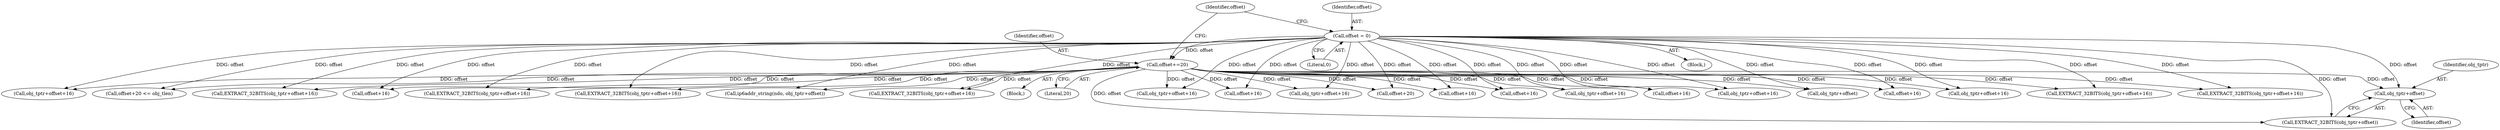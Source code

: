 digraph "0_tcpdump_d97e94223720684c6aa740ff219e0d19426c2220@pointer" {
"1001310" [label="(Call,obj_tptr+offset)"];
"1001392" [label="(Call,offset+=20)"];
"1001288" [label="(Call,offset = 0)"];
"1001347" [label="(Call,EXTRACT_32BITS(obj_tptr+offset+16))"];
"1001294" [label="(Identifier,offset)"];
"1001359" [label="(Call,EXTRACT_32BITS(obj_tptr+offset+16))"];
"1001378" [label="(Call,obj_tptr+offset+16)"];
"1001377" [label="(Call,EXTRACT_32BITS(obj_tptr+offset+16))"];
"1001322" [label="(Call,obj_tptr+offset+16)"];
"1001392" [label="(Call,offset+=20)"];
"1001321" [label="(Call,EXTRACT_32BITS(obj_tptr+offset+16))"];
"1001304" [label="(Call,ip6addr_string(ndo, obj_tptr+offset))"];
"1001385" [label="(Call,EXTRACT_32BITS(obj_tptr+offset+16))"];
"1001388" [label="(Call,offset+16)"];
"1001350" [label="(Call,offset+16)"];
"1001309" [label="(Call,EXTRACT_32BITS(obj_tptr+offset))"];
"1001393" [label="(Identifier,offset)"];
"1001380" [label="(Call,offset+16)"];
"1001360" [label="(Call,obj_tptr+offset+16)"];
"1001362" [label="(Call,offset+16)"];
"1001290" [label="(Literal,0)"];
"1001334" [label="(Call,offset+16)"];
"1001292" [label="(Call,offset+20 <= obj_tlen)"];
"1001293" [label="(Call,offset+20)"];
"1001297" [label="(Block,)"];
"1001288" [label="(Call,offset = 0)"];
"1001394" [label="(Literal,20)"];
"1001386" [label="(Call,obj_tptr+offset+16)"];
"1001310" [label="(Call,obj_tptr+offset)"];
"1001332" [label="(Call,obj_tptr+offset+16)"];
"1001312" [label="(Identifier,offset)"];
"1001306" [label="(Call,obj_tptr+offset)"];
"1001324" [label="(Call,offset+16)"];
"1001289" [label="(Identifier,offset)"];
"1001311" [label="(Identifier,obj_tptr)"];
"1001177" [label="(Block,)"];
"1001348" [label="(Call,obj_tptr+offset+16)"];
"1001331" [label="(Call,EXTRACT_32BITS(obj_tptr+offset+16))"];
"1001310" -> "1001309"  [label="AST: "];
"1001310" -> "1001312"  [label="CFG: "];
"1001311" -> "1001310"  [label="AST: "];
"1001312" -> "1001310"  [label="AST: "];
"1001309" -> "1001310"  [label="CFG: "];
"1001392" -> "1001310"  [label="DDG: offset"];
"1001288" -> "1001310"  [label="DDG: offset"];
"1001392" -> "1001297"  [label="AST: "];
"1001392" -> "1001394"  [label="CFG: "];
"1001393" -> "1001392"  [label="AST: "];
"1001394" -> "1001392"  [label="AST: "];
"1001294" -> "1001392"  [label="CFG: "];
"1001392" -> "1001292"  [label="DDG: offset"];
"1001392" -> "1001293"  [label="DDG: offset"];
"1001392" -> "1001304"  [label="DDG: offset"];
"1001392" -> "1001306"  [label="DDG: offset"];
"1001392" -> "1001309"  [label="DDG: offset"];
"1001392" -> "1001321"  [label="DDG: offset"];
"1001392" -> "1001322"  [label="DDG: offset"];
"1001392" -> "1001324"  [label="DDG: offset"];
"1001392" -> "1001331"  [label="DDG: offset"];
"1001392" -> "1001332"  [label="DDG: offset"];
"1001392" -> "1001334"  [label="DDG: offset"];
"1001392" -> "1001347"  [label="DDG: offset"];
"1001392" -> "1001348"  [label="DDG: offset"];
"1001392" -> "1001350"  [label="DDG: offset"];
"1001392" -> "1001359"  [label="DDG: offset"];
"1001392" -> "1001360"  [label="DDG: offset"];
"1001392" -> "1001362"  [label="DDG: offset"];
"1001392" -> "1001377"  [label="DDG: offset"];
"1001392" -> "1001378"  [label="DDG: offset"];
"1001392" -> "1001380"  [label="DDG: offset"];
"1001392" -> "1001385"  [label="DDG: offset"];
"1001392" -> "1001386"  [label="DDG: offset"];
"1001392" -> "1001388"  [label="DDG: offset"];
"1001288" -> "1001392"  [label="DDG: offset"];
"1001288" -> "1001177"  [label="AST: "];
"1001288" -> "1001290"  [label="CFG: "];
"1001289" -> "1001288"  [label="AST: "];
"1001290" -> "1001288"  [label="AST: "];
"1001294" -> "1001288"  [label="CFG: "];
"1001288" -> "1001292"  [label="DDG: offset"];
"1001288" -> "1001293"  [label="DDG: offset"];
"1001288" -> "1001304"  [label="DDG: offset"];
"1001288" -> "1001306"  [label="DDG: offset"];
"1001288" -> "1001309"  [label="DDG: offset"];
"1001288" -> "1001321"  [label="DDG: offset"];
"1001288" -> "1001322"  [label="DDG: offset"];
"1001288" -> "1001324"  [label="DDG: offset"];
"1001288" -> "1001331"  [label="DDG: offset"];
"1001288" -> "1001332"  [label="DDG: offset"];
"1001288" -> "1001334"  [label="DDG: offset"];
"1001288" -> "1001347"  [label="DDG: offset"];
"1001288" -> "1001348"  [label="DDG: offset"];
"1001288" -> "1001350"  [label="DDG: offset"];
"1001288" -> "1001359"  [label="DDG: offset"];
"1001288" -> "1001360"  [label="DDG: offset"];
"1001288" -> "1001362"  [label="DDG: offset"];
"1001288" -> "1001377"  [label="DDG: offset"];
"1001288" -> "1001378"  [label="DDG: offset"];
"1001288" -> "1001380"  [label="DDG: offset"];
"1001288" -> "1001385"  [label="DDG: offset"];
"1001288" -> "1001386"  [label="DDG: offset"];
"1001288" -> "1001388"  [label="DDG: offset"];
}
